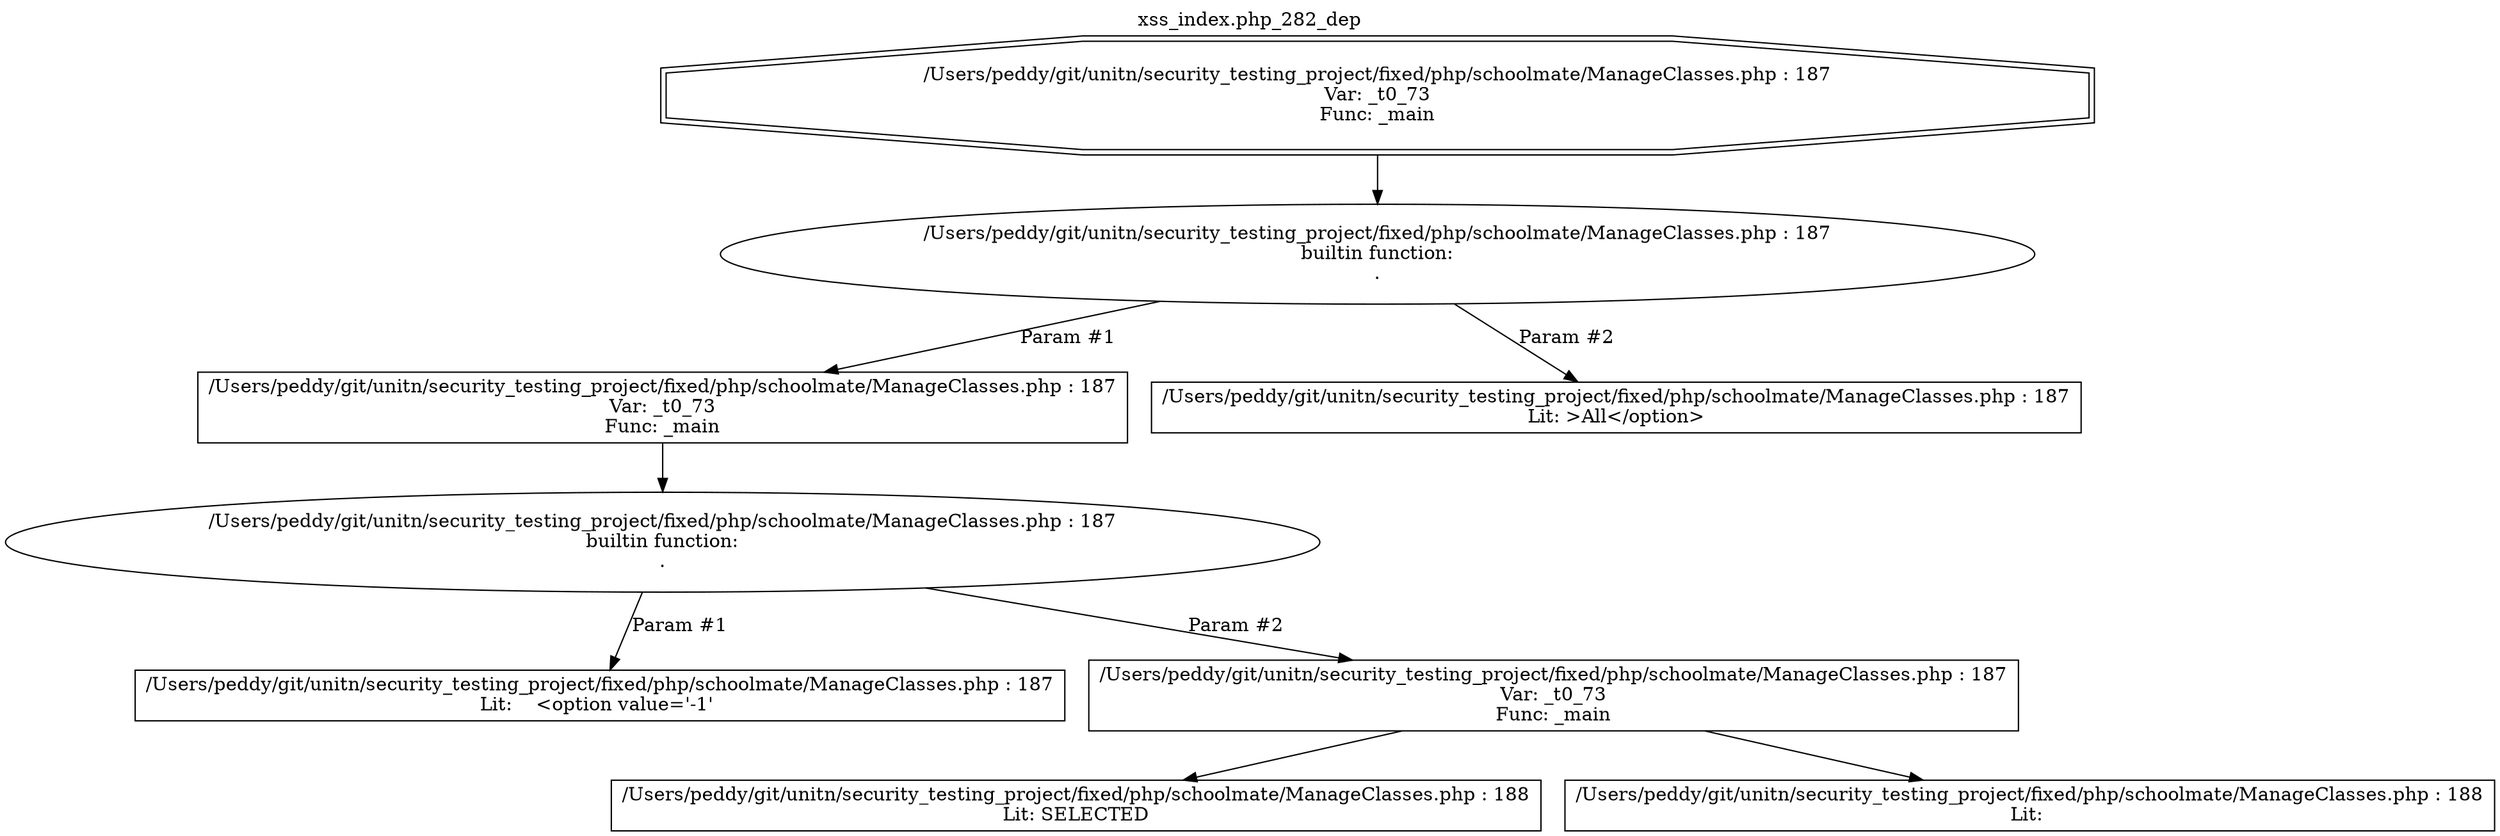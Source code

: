 digraph cfg {
  label="xss_index.php_282_dep";
  labelloc=t;
  n1 [shape=doubleoctagon, label="/Users/peddy/git/unitn/security_testing_project/fixed/php/schoolmate/ManageClasses.php : 187\nVar: _t0_73\nFunc: _main\n"];
  n2 [shape=ellipse, label="/Users/peddy/git/unitn/security_testing_project/fixed/php/schoolmate/ManageClasses.php : 187\nbuiltin function:\n.\n"];
  n3 [shape=box, label="/Users/peddy/git/unitn/security_testing_project/fixed/php/schoolmate/ManageClasses.php : 187\nVar: _t0_73\nFunc: _main\n"];
  n4 [shape=ellipse, label="/Users/peddy/git/unitn/security_testing_project/fixed/php/schoolmate/ManageClasses.php : 187\nbuiltin function:\n.\n"];
  n5 [shape=box, label="/Users/peddy/git/unitn/security_testing_project/fixed/php/schoolmate/ManageClasses.php : 187\nLit:    <option value='-1' \n"];
  n6 [shape=box, label="/Users/peddy/git/unitn/security_testing_project/fixed/php/schoolmate/ManageClasses.php : 187\nVar: _t0_73\nFunc: _main\n"];
  n7 [shape=box, label="/Users/peddy/git/unitn/security_testing_project/fixed/php/schoolmate/ManageClasses.php : 188\nLit: SELECTED\n"];
  n8 [shape=box, label="/Users/peddy/git/unitn/security_testing_project/fixed/php/schoolmate/ManageClasses.php : 188\nLit: \n"];
  n9 [shape=box, label="/Users/peddy/git/unitn/security_testing_project/fixed/php/schoolmate/ManageClasses.php : 187\nLit: >All</option>\n"];
  n1 -> n2;
  n3 -> n4;
  n4 -> n5[label="Param #1"];
  n4 -> n6[label="Param #2"];
  n6 -> n7;
  n6 -> n8;
  n2 -> n3[label="Param #1"];
  n2 -> n9[label="Param #2"];
}
